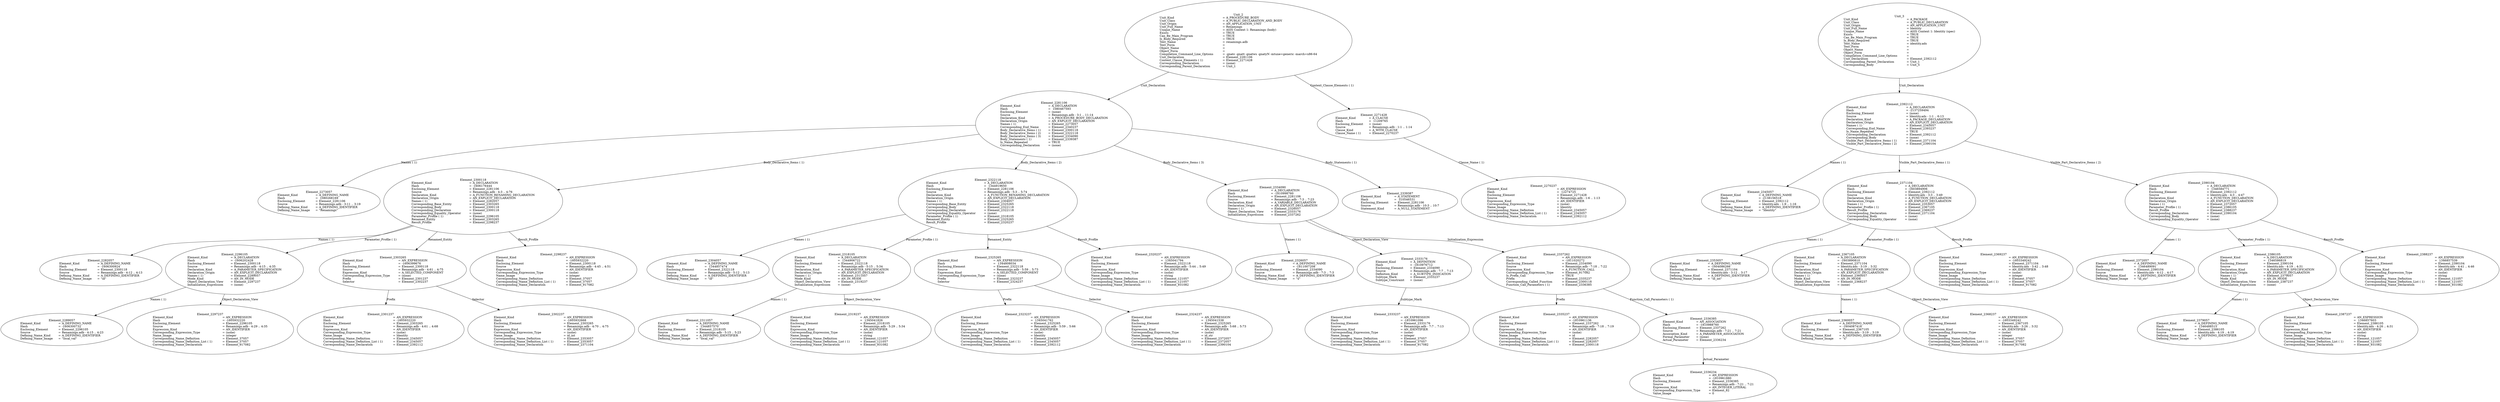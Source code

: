 digraph "renamings.adt" {
  Unit_2 -> Element_2281106
      [ label=Unit_Declaration ];
  Unit_2 -> Element_2271428
      [ label="Context_Clause_Elements ( 1)" ];
  Unit_2
      [ label=<<TABLE BORDER="0" CELLBORDER="0" CELLSPACING="0" CELLPADDING="0"> 
          <TR><TD COLSPAN="3">Unit_2</TD></TR>
          <TR><TD ALIGN="LEFT">Unit_Kind   </TD><TD> = </TD><TD ALIGN="LEFT">A_PROCEDURE_BODY</TD></TR>
          <TR><TD ALIGN="LEFT">Unit_Class   </TD><TD> = </TD><TD ALIGN="LEFT">A_PUBLIC_DECLARATION_AND_BODY</TD></TR>
          <TR><TD ALIGN="LEFT">Unit_Origin   </TD><TD> = </TD><TD ALIGN="LEFT">AN_APPLICATION_UNIT</TD></TR>
          <TR><TD ALIGN="LEFT">Unit_Full_Name    </TD><TD> = </TD><TD ALIGN="LEFT">Renamings</TD></TR>
          <TR><TD ALIGN="LEFT">Unique_Name   </TD><TD> = </TD><TD ALIGN="LEFT">ASIS Context 1: Renamings (body)</TD></TR>
          <TR><TD ALIGN="LEFT">Exists  </TD><TD> = </TD><TD ALIGN="LEFT">TRUE</TD></TR>
          <TR><TD ALIGN="LEFT">Can_Be_Main_Program     </TD><TD> = </TD><TD ALIGN="LEFT">TRUE</TD></TR>
          <TR><TD ALIGN="LEFT">Is_Body_Required     </TD><TD> = </TD><TD ALIGN="LEFT">TRUE</TD></TR>
          <TR><TD ALIGN="LEFT">Text_Name   </TD><TD> = </TD><TD ALIGN="LEFT">renamings.adb</TD></TR>
          <TR><TD ALIGN="LEFT">Text_Form   </TD><TD> = </TD><TD ALIGN="LEFT"></TD></TR>
          <TR><TD ALIGN="LEFT">Object_Name   </TD><TD> = </TD><TD ALIGN="LEFT"></TD></TR>
          <TR><TD ALIGN="LEFT">Object_Form   </TD><TD> = </TD><TD ALIGN="LEFT"></TD></TR>
          <TR><TD ALIGN="LEFT">Compilation_Command_Line_Options         </TD><TD> = </TD><TD ALIGN="LEFT">-gnatc -gnatt -gnatws -gnatyN -mtune=generic -march=x86-64</TD></TR>
          <TR><TD ALIGN="LEFT">Unit_Declaration     </TD><TD> = </TD><TD ALIGN="LEFT">Element_2281106</TD></TR>
          <TR><TD ALIGN="LEFT">Context_Clause_Elements ( 1)        </TD><TD> = </TD><TD ALIGN="LEFT">Element_2271428</TD></TR>
          <TR><TD ALIGN="LEFT">Corresponding_Declaration       </TD><TD> = </TD><TD ALIGN="LEFT">(none)</TD></TR>
          <TR><TD ALIGN="LEFT">Corresponding_Parent_Declaration         </TD><TD> = </TD><TD ALIGN="LEFT">Unit_1</TD></TR>
          </TABLE>> ];
  Element_2271428 -> Element_2270237
      [ label="Clause_Name ( 1)" ];
  Element_2271428
      [ label=<<TABLE BORDER="0" CELLBORDER="0" CELLSPACING="0" CELLPADDING="0"> 
          <TR><TD COLSPAN="3">Element_2271428</TD></TR>
          <TR><TD ALIGN="LEFT">Element_Kind    </TD><TD> = </TD><TD ALIGN="LEFT">A_CLAUSE</TD></TR>
          <TR><TD ALIGN="LEFT">Hash  </TD><TD> = </TD><TD ALIGN="LEFT"> 11209765</TD></TR>
          <TR><TD ALIGN="LEFT">Enclosing_Element     </TD><TD> = </TD><TD ALIGN="LEFT">(none)</TD></TR>
          <TR><TD ALIGN="LEFT">Source  </TD><TD> = </TD><TD ALIGN="LEFT">Renamings.adb - 1:1 .. 1:14</TD></TR>
          <TR><TD ALIGN="LEFT">Clause_Kind   </TD><TD> = </TD><TD ALIGN="LEFT">A_WITH_CLAUSE</TD></TR>
          <TR><TD ALIGN="LEFT">Clause_Name ( 1)     </TD><TD> = </TD><TD ALIGN="LEFT">Element_2270237</TD></TR>
          </TABLE>> ];
  Element_2270237
      [ label=<<TABLE BORDER="0" CELLBORDER="0" CELLSPACING="0" CELLPADDING="0"> 
          <TR><TD COLSPAN="3">Element_2270237</TD></TR>
          <TR><TD ALIGN="LEFT">Element_Kind    </TD><TD> = </TD><TD ALIGN="LEFT">AN_EXPRESSION</TD></TR>
          <TR><TD ALIGN="LEFT">Hash  </TD><TD> = </TD><TD ALIGN="LEFT"> 12274725</TD></TR>
          <TR><TD ALIGN="LEFT">Enclosing_Element     </TD><TD> = </TD><TD ALIGN="LEFT">Element_2271428</TD></TR>
          <TR><TD ALIGN="LEFT">Source  </TD><TD> = </TD><TD ALIGN="LEFT">Renamings.adb - 1:6 .. 1:13</TD></TR>
          <TR><TD ALIGN="LEFT">Expression_Kind    </TD><TD> = </TD><TD ALIGN="LEFT">AN_IDENTIFIER</TD></TR>
          <TR><TD ALIGN="LEFT">Corresponding_Expression_Type        </TD><TD> = </TD><TD ALIGN="LEFT">(none)</TD></TR>
          <TR><TD ALIGN="LEFT">Name_Image   </TD><TD> = </TD><TD ALIGN="LEFT">Identity</TD></TR>
          <TR><TD ALIGN="LEFT">Corresponding_Name_Definition        </TD><TD> = </TD><TD ALIGN="LEFT">Element_2345057</TD></TR>
          <TR><TD ALIGN="LEFT">Corresponding_Name_Definition_List ( 1)          </TD><TD> = </TD><TD ALIGN="LEFT">Element_2345057</TD></TR>
          <TR><TD ALIGN="LEFT">Corresponding_Name_Declaration        </TD><TD> = </TD><TD ALIGN="LEFT">Element_2392112</TD></TR>
          </TABLE>> ];
  Element_2281106 -> Element_2273057
      [ label="Names ( 1)" ];
  Element_2281106 -> Element_2300118
      [ label="Body_Declarative_Items ( 1)" ];
  Element_2281106 -> Element_2322118
      [ label="Body_Declarative_Items ( 2)" ];
  Element_2281106 -> Element_2334090
      [ label="Body_Declarative_Items ( 3)" ];
  Element_2281106 -> Element_2339387
      [ label="Body_Statements ( 1)" ];
  Element_2281106
      [ label=<<TABLE BORDER="0" CELLBORDER="0" CELLSPACING="0" CELLPADDING="0"> 
          <TR><TD COLSPAN="3">Element_2281106</TD></TR>
          <TR><TD ALIGN="LEFT">Element_Kind    </TD><TD> = </TD><TD ALIGN="LEFT">A_DECLARATION</TD></TR>
          <TR><TD ALIGN="LEFT">Hash  </TD><TD> = </TD><TD ALIGN="LEFT"> 1080467593</TD></TR>
          <TR><TD ALIGN="LEFT">Enclosing_Element     </TD><TD> = </TD><TD ALIGN="LEFT">(none)</TD></TR>
          <TR><TD ALIGN="LEFT">Source  </TD><TD> = </TD><TD ALIGN="LEFT">Renamings.adb - 3:1 .. 11:14</TD></TR>
          <TR><TD ALIGN="LEFT">Declaration_Kind     </TD><TD> = </TD><TD ALIGN="LEFT">A_PROCEDURE_BODY_DECLARATION</TD></TR>
          <TR><TD ALIGN="LEFT">Declaration_Origin     </TD><TD> = </TD><TD ALIGN="LEFT">AN_EXPLICIT_DECLARATION</TD></TR>
          <TR><TD ALIGN="LEFT">Names ( 1)   </TD><TD> = </TD><TD ALIGN="LEFT">Element_2273057</TD></TR>
          <TR><TD ALIGN="LEFT">Corresponding_End_Name      </TD><TD> = </TD><TD ALIGN="LEFT">Element_2340237</TD></TR>
          <TR><TD ALIGN="LEFT">Body_Declarative_Items ( 1)       </TD><TD> = </TD><TD ALIGN="LEFT">Element_2300118</TD></TR>
          <TR><TD ALIGN="LEFT">Body_Declarative_Items ( 2)       </TD><TD> = </TD><TD ALIGN="LEFT">Element_2322118</TD></TR>
          <TR><TD ALIGN="LEFT">Body_Declarative_Items ( 3)       </TD><TD> = </TD><TD ALIGN="LEFT">Element_2334090</TD></TR>
          <TR><TD ALIGN="LEFT">Body_Statements ( 1)      </TD><TD> = </TD><TD ALIGN="LEFT">Element_2339387</TD></TR>
          <TR><TD ALIGN="LEFT">Is_Name_Repeated     </TD><TD> = </TD><TD ALIGN="LEFT">TRUE</TD></TR>
          <TR><TD ALIGN="LEFT">Corresponding_Declaration       </TD><TD> = </TD><TD ALIGN="LEFT">(none)</TD></TR>
          </TABLE>> ];
  Element_2273057
      [ label=<<TABLE BORDER="0" CELLBORDER="0" CELLSPACING="0" CELLPADDING="0"> 
          <TR><TD COLSPAN="3">Element_2273057</TD></TR>
          <TR><TD ALIGN="LEFT">Element_Kind    </TD><TD> = </TD><TD ALIGN="LEFT">A_DEFINING_NAME</TD></TR>
          <TR><TD ALIGN="LEFT">Hash  </TD><TD> = </TD><TD ALIGN="LEFT"> 1080268169</TD></TR>
          <TR><TD ALIGN="LEFT">Enclosing_Element     </TD><TD> = </TD><TD ALIGN="LEFT">Element_2281106</TD></TR>
          <TR><TD ALIGN="LEFT">Source  </TD><TD> = </TD><TD ALIGN="LEFT">Renamings.adb - 3:11 .. 3:19</TD></TR>
          <TR><TD ALIGN="LEFT">Defining_Name_Kind     </TD><TD> = </TD><TD ALIGN="LEFT">A_DEFINING_IDENTIFIER</TD></TR>
          <TR><TD ALIGN="LEFT">Defining_Name_Image     </TD><TD> = </TD><TD ALIGN="LEFT">"Renamings"</TD></TR>
          </TABLE>> ];
  Element_2300118 -> Element_2282057
      [ label="Names ( 1)" ];
  Element_2300118 -> Element_2296105
      [ label="Parameter_Profile ( 1)" ];
  Element_2300118 -> Element_2303265
      [ label=Renamed_Entity ];
  Element_2300118 -> Element_2298237
      [ label=Result_Profile ];
  Element_2300118
      [ label=<<TABLE BORDER="0" CELLBORDER="0" CELLSPACING="0" CELLPADDING="0"> 
          <TR><TD COLSPAN="3">Element_2300118</TD></TR>
          <TR><TD ALIGN="LEFT">Element_Kind    </TD><TD> = </TD><TD ALIGN="LEFT">A_DECLARATION</TD></TR>
          <TR><TD ALIGN="LEFT">Hash  </TD><TD> = </TD><TD ALIGN="LEFT">-1606176444</TD></TR>
          <TR><TD ALIGN="LEFT">Enclosing_Element     </TD><TD> = </TD><TD ALIGN="LEFT">Element_2281106</TD></TR>
          <TR><TD ALIGN="LEFT">Source  </TD><TD> = </TD><TD ALIGN="LEFT">Renamings.adb - 4:3 .. 4:76</TD></TR>
          <TR><TD ALIGN="LEFT">Declaration_Kind     </TD><TD> = </TD><TD ALIGN="LEFT">A_FUNCTION_RENAMING_DECLARATION</TD></TR>
          <TR><TD ALIGN="LEFT">Declaration_Origin     </TD><TD> = </TD><TD ALIGN="LEFT">AN_EXPLICIT_DECLARATION</TD></TR>
          <TR><TD ALIGN="LEFT">Names ( 1)   </TD><TD> = </TD><TD ALIGN="LEFT">Element_2282057</TD></TR>
          <TR><TD ALIGN="LEFT">Corresponding_Base_Entity       </TD><TD> = </TD><TD ALIGN="LEFT">Element_2303265</TD></TR>
          <TR><TD ALIGN="LEFT">Corresponding_Body     </TD><TD> = </TD><TD ALIGN="LEFT">Element_2300118</TD></TR>
          <TR><TD ALIGN="LEFT">Corresponding_Declaration       </TD><TD> = </TD><TD ALIGN="LEFT">Element_2300118</TD></TR>
          <TR><TD ALIGN="LEFT">Corresponding_Equality_Operator        </TD><TD> = </TD><TD ALIGN="LEFT">(none)</TD></TR>
          <TR><TD ALIGN="LEFT">Parameter_Profile ( 1)      </TD><TD> = </TD><TD ALIGN="LEFT">Element_2296105</TD></TR>
          <TR><TD ALIGN="LEFT">Renamed_Entity    </TD><TD> = </TD><TD ALIGN="LEFT">Element_2303265</TD></TR>
          <TR><TD ALIGN="LEFT">Result_Profile    </TD><TD> = </TD><TD ALIGN="LEFT">Element_2298237</TD></TR>
          </TABLE>> ];
  Element_2282057
      [ label=<<TABLE BORDER="0" CELLBORDER="0" CELLSPACING="0" CELLPADDING="0"> 
          <TR><TD COLSPAN="3">Element_2282057</TD></TR>
          <TR><TD ALIGN="LEFT">Element_Kind    </TD><TD> = </TD><TD ALIGN="LEFT">A_DEFINING_NAME</TD></TR>
          <TR><TD ALIGN="LEFT">Hash  </TD><TD> = </TD><TD ALIGN="LEFT">-1606300924</TD></TR>
          <TR><TD ALIGN="LEFT">Enclosing_Element     </TD><TD> = </TD><TD ALIGN="LEFT">Element_2300118</TD></TR>
          <TR><TD ALIGN="LEFT">Source  </TD><TD> = </TD><TD ALIGN="LEFT">Renamings.adb - 4:12 .. 4:13</TD></TR>
          <TR><TD ALIGN="LEFT">Defining_Name_Kind     </TD><TD> = </TD><TD ALIGN="LEFT">A_DEFINING_IDENTIFIER</TD></TR>
          <TR><TD ALIGN="LEFT">Defining_Name_Image     </TD><TD> = </TD><TD ALIGN="LEFT">"id"</TD></TR>
          </TABLE>> ];
  Element_2296105 -> Element_2289057
      [ label="Names ( 1)" ];
  Element_2296105 -> Element_2297237
      [ label=Object_Declaration_View ];
  Element_2296105
      [ label=<<TABLE BORDER="0" CELLBORDER="0" CELLSPACING="0" CELLPADDING="0"> 
          <TR><TD COLSPAN="3">Element_2296105</TD></TR>
          <TR><TD ALIGN="LEFT">Element_Kind    </TD><TD> = </TD><TD ALIGN="LEFT">A_DECLARATION</TD></TR>
          <TR><TD ALIGN="LEFT">Hash  </TD><TD> = </TD><TD ALIGN="LEFT">-1606202428</TD></TR>
          <TR><TD ALIGN="LEFT">Enclosing_Element     </TD><TD> = </TD><TD ALIGN="LEFT">Element_2300118</TD></TR>
          <TR><TD ALIGN="LEFT">Source  </TD><TD> = </TD><TD ALIGN="LEFT">Renamings.adb - 4:15 .. 4:35</TD></TR>
          <TR><TD ALIGN="LEFT">Declaration_Kind     </TD><TD> = </TD><TD ALIGN="LEFT">A_PARAMETER_SPECIFICATION</TD></TR>
          <TR><TD ALIGN="LEFT">Declaration_Origin     </TD><TD> = </TD><TD ALIGN="LEFT">AN_EXPLICIT_DECLARATION</TD></TR>
          <TR><TD ALIGN="LEFT">Names ( 1)   </TD><TD> = </TD><TD ALIGN="LEFT">Element_2289057</TD></TR>
          <TR><TD ALIGN="LEFT">Mode_Kind   </TD><TD> = </TD><TD ALIGN="LEFT">AN_IN_MODE</TD></TR>
          <TR><TD ALIGN="LEFT">Object_Declaration_View      </TD><TD> = </TD><TD ALIGN="LEFT">Element_2297237</TD></TR>
          <TR><TD ALIGN="LEFT">Initialization_Expression       </TD><TD> = </TD><TD ALIGN="LEFT">(none)</TD></TR>
          </TABLE>> ];
  Element_2289057
      [ label=<<TABLE BORDER="0" CELLBORDER="0" CELLSPACING="0" CELLPADDING="0"> 
          <TR><TD COLSPAN="3">Element_2289057</TD></TR>
          <TR><TD ALIGN="LEFT">Element_Kind    </TD><TD> = </TD><TD ALIGN="LEFT">A_DEFINING_NAME</TD></TR>
          <TR><TD ALIGN="LEFT">Hash  </TD><TD> = </TD><TD ALIGN="LEFT">-1606300732</TD></TR>
          <TR><TD ALIGN="LEFT">Enclosing_Element     </TD><TD> = </TD><TD ALIGN="LEFT">Element_2296105</TD></TR>
          <TR><TD ALIGN="LEFT">Source  </TD><TD> = </TD><TD ALIGN="LEFT">Renamings.adb - 4:15 .. 4:23</TD></TR>
          <TR><TD ALIGN="LEFT">Defining_Name_Kind     </TD><TD> = </TD><TD ALIGN="LEFT">A_DEFINING_IDENTIFIER</TD></TR>
          <TR><TD ALIGN="LEFT">Defining_Name_Image     </TD><TD> = </TD><TD ALIGN="LEFT">"local_val"</TD></TR>
          </TABLE>> ];
  Element_2297237
      [ label=<<TABLE BORDER="0" CELLBORDER="0" CELLSPACING="0" CELLPADDING="0"> 
          <TR><TD COLSPAN="3">Element_2297237</TD></TR>
          <TR><TD ALIGN="LEFT">Element_Kind    </TD><TD> = </TD><TD ALIGN="LEFT">AN_EXPRESSION</TD></TR>
          <TR><TD ALIGN="LEFT">Hash  </TD><TD> = </TD><TD ALIGN="LEFT">-1605932220</TD></TR>
          <TR><TD ALIGN="LEFT">Enclosing_Element     </TD><TD> = </TD><TD ALIGN="LEFT">Element_2296105</TD></TR>
          <TR><TD ALIGN="LEFT">Source  </TD><TD> = </TD><TD ALIGN="LEFT">Renamings.adb - 4:29 .. 4:35</TD></TR>
          <TR><TD ALIGN="LEFT">Expression_Kind    </TD><TD> = </TD><TD ALIGN="LEFT">AN_IDENTIFIER</TD></TR>
          <TR><TD ALIGN="LEFT">Corresponding_Expression_Type        </TD><TD> = </TD><TD ALIGN="LEFT">(none)</TD></TR>
          <TR><TD ALIGN="LEFT">Name_Image   </TD><TD> = </TD><TD ALIGN="LEFT">integer</TD></TR>
          <TR><TD ALIGN="LEFT">Corresponding_Name_Definition        </TD><TD> = </TD><TD ALIGN="LEFT">Element_37057</TD></TR>
          <TR><TD ALIGN="LEFT">Corresponding_Name_Definition_List ( 1)          </TD><TD> = </TD><TD ALIGN="LEFT">Element_37057</TD></TR>
          <TR><TD ALIGN="LEFT">Corresponding_Name_Declaration        </TD><TD> = </TD><TD ALIGN="LEFT">Element_917082</TD></TR>
          </TABLE>> ];
  Element_2298237
      [ label=<<TABLE BORDER="0" CELLBORDER="0" CELLSPACING="0" CELLPADDING="0"> 
          <TR><TD COLSPAN="3">Element_2298237</TD></TR>
          <TR><TD ALIGN="LEFT">Element_Kind    </TD><TD> = </TD><TD ALIGN="LEFT">AN_EXPRESSION</TD></TR>
          <TR><TD ALIGN="LEFT">Hash  </TD><TD> = </TD><TD ALIGN="LEFT">-1605932220</TD></TR>
          <TR><TD ALIGN="LEFT">Enclosing_Element     </TD><TD> = </TD><TD ALIGN="LEFT">Element_2300118</TD></TR>
          <TR><TD ALIGN="LEFT">Source  </TD><TD> = </TD><TD ALIGN="LEFT">Renamings.adb - 4:45 .. 4:51</TD></TR>
          <TR><TD ALIGN="LEFT">Expression_Kind    </TD><TD> = </TD><TD ALIGN="LEFT">AN_IDENTIFIER</TD></TR>
          <TR><TD ALIGN="LEFT">Corresponding_Expression_Type        </TD><TD> = </TD><TD ALIGN="LEFT">(none)</TD></TR>
          <TR><TD ALIGN="LEFT">Name_Image   </TD><TD> = </TD><TD ALIGN="LEFT">integer</TD></TR>
          <TR><TD ALIGN="LEFT">Corresponding_Name_Definition        </TD><TD> = </TD><TD ALIGN="LEFT">Element_37057</TD></TR>
          <TR><TD ALIGN="LEFT">Corresponding_Name_Definition_List ( 1)          </TD><TD> = </TD><TD ALIGN="LEFT">Element_37057</TD></TR>
          <TR><TD ALIGN="LEFT">Corresponding_Name_Declaration        </TD><TD> = </TD><TD ALIGN="LEFT">Element_917082</TD></TR>
          </TABLE>> ];
  Element_2303265 -> Element_2301237
      [ label=Prefix ];
  Element_2303265 -> Element_2302237
      [ label=Selector ];
  Element_2303265
      [ label=<<TABLE BORDER="0" CELLBORDER="0" CELLSPACING="0" CELLPADDING="0"> 
          <TR><TD COLSPAN="3">Element_2303265</TD></TR>
          <TR><TD ALIGN="LEFT">Element_Kind    </TD><TD> = </TD><TD ALIGN="LEFT">AN_EXPRESSION</TD></TR>
          <TR><TD ALIGN="LEFT">Hash  </TD><TD> = </TD><TD ALIGN="LEFT">-1606399676</TD></TR>
          <TR><TD ALIGN="LEFT">Enclosing_Element     </TD><TD> = </TD><TD ALIGN="LEFT">Element_2300118</TD></TR>
          <TR><TD ALIGN="LEFT">Source  </TD><TD> = </TD><TD ALIGN="LEFT">Renamings.adb - 4:61 .. 4:75</TD></TR>
          <TR><TD ALIGN="LEFT">Expression_Kind    </TD><TD> = </TD><TD ALIGN="LEFT">A_SELECTED_COMPONENT</TD></TR>
          <TR><TD ALIGN="LEFT">Corresponding_Expression_Type        </TD><TD> = </TD><TD ALIGN="LEFT">(none)</TD></TR>
          <TR><TD ALIGN="LEFT">Prefix  </TD><TD> = </TD><TD ALIGN="LEFT">Element_2301237</TD></TR>
          <TR><TD ALIGN="LEFT">Selector   </TD><TD> = </TD><TD ALIGN="LEFT">Element_2302237</TD></TR>
          </TABLE>> ];
  Element_2301237
      [ label=<<TABLE BORDER="0" CELLBORDER="0" CELLSPACING="0" CELLPADDING="0"> 
          <TR><TD COLSPAN="3">Element_2301237</TD></TR>
          <TR><TD ALIGN="LEFT">Element_Kind    </TD><TD> = </TD><TD ALIGN="LEFT">AN_EXPRESSION</TD></TR>
          <TR><TD ALIGN="LEFT">Hash  </TD><TD> = </TD><TD ALIGN="LEFT">-1605932220</TD></TR>
          <TR><TD ALIGN="LEFT">Enclosing_Element     </TD><TD> = </TD><TD ALIGN="LEFT">Element_2303265</TD></TR>
          <TR><TD ALIGN="LEFT">Source  </TD><TD> = </TD><TD ALIGN="LEFT">Renamings.adb - 4:61 .. 4:68</TD></TR>
          <TR><TD ALIGN="LEFT">Expression_Kind    </TD><TD> = </TD><TD ALIGN="LEFT">AN_IDENTIFIER</TD></TR>
          <TR><TD ALIGN="LEFT">Corresponding_Expression_Type        </TD><TD> = </TD><TD ALIGN="LEFT">(none)</TD></TR>
          <TR><TD ALIGN="LEFT">Name_Image   </TD><TD> = </TD><TD ALIGN="LEFT">Identity</TD></TR>
          <TR><TD ALIGN="LEFT">Corresponding_Name_Definition        </TD><TD> = </TD><TD ALIGN="LEFT">Element_2345057</TD></TR>
          <TR><TD ALIGN="LEFT">Corresponding_Name_Definition_List ( 1)          </TD><TD> = </TD><TD ALIGN="LEFT">Element_2345057</TD></TR>
          <TR><TD ALIGN="LEFT">Corresponding_Name_Declaration        </TD><TD> = </TD><TD ALIGN="LEFT">Element_2392112</TD></TR>
          </TABLE>> ];
  Element_2302237
      [ label=<<TABLE BORDER="0" CELLBORDER="0" CELLSPACING="0" CELLPADDING="0"> 
          <TR><TD COLSPAN="3">Element_2302237</TD></TR>
          <TR><TD ALIGN="LEFT">Element_Kind    </TD><TD> = </TD><TD ALIGN="LEFT">AN_EXPRESSION</TD></TR>
          <TR><TD ALIGN="LEFT">Hash  </TD><TD> = </TD><TD ALIGN="LEFT">-1605932668</TD></TR>
          <TR><TD ALIGN="LEFT">Enclosing_Element     </TD><TD> = </TD><TD ALIGN="LEFT">Element_2303265</TD></TR>
          <TR><TD ALIGN="LEFT">Source  </TD><TD> = </TD><TD ALIGN="LEFT">Renamings.adb - 4:70 .. 4:75</TD></TR>
          <TR><TD ALIGN="LEFT">Expression_Kind    </TD><TD> = </TD><TD ALIGN="LEFT">AN_IDENTIFIER</TD></TR>
          <TR><TD ALIGN="LEFT">Corresponding_Expression_Type        </TD><TD> = </TD><TD ALIGN="LEFT">(none)</TD></TR>
          <TR><TD ALIGN="LEFT">Name_Image   </TD><TD> = </TD><TD ALIGN="LEFT">id_int</TD></TR>
          <TR><TD ALIGN="LEFT">Corresponding_Name_Definition        </TD><TD> = </TD><TD ALIGN="LEFT">Element_2353057</TD></TR>
          <TR><TD ALIGN="LEFT">Corresponding_Name_Definition_List ( 1)          </TD><TD> = </TD><TD ALIGN="LEFT">Element_2353057</TD></TR>
          <TR><TD ALIGN="LEFT">Corresponding_Name_Declaration        </TD><TD> = </TD><TD ALIGN="LEFT">Element_2371104</TD></TR>
          </TABLE>> ];
  Element_2322118 -> Element_2304057
      [ label="Names ( 1)" ];
  Element_2322118 -> Element_2318105
      [ label="Parameter_Profile ( 1)" ];
  Element_2322118 -> Element_2325265
      [ label=Renamed_Entity ];
  Element_2322118 -> Element_2320237
      [ label=Result_Profile ];
  Element_2322118
      [ label=<<TABLE BORDER="0" CELLBORDER="0" CELLSPACING="0" CELLPADDING="0"> 
          <TR><TD COLSPAN="3">Element_2322118</TD></TR>
          <TR><TD ALIGN="LEFT">Element_Kind    </TD><TD> = </TD><TD ALIGN="LEFT">A_DECLARATION</TD></TR>
          <TR><TD ALIGN="LEFT">Hash  </TD><TD> = </TD><TD ALIGN="LEFT"> 1344919650</TD></TR>
          <TR><TD ALIGN="LEFT">Enclosing_Element     </TD><TD> = </TD><TD ALIGN="LEFT">Element_2281106</TD></TR>
          <TR><TD ALIGN="LEFT">Source  </TD><TD> = </TD><TD ALIGN="LEFT">Renamings.adb - 5:3 .. 5:74</TD></TR>
          <TR><TD ALIGN="LEFT">Declaration_Kind     </TD><TD> = </TD><TD ALIGN="LEFT">A_FUNCTION_RENAMING_DECLARATION</TD></TR>
          <TR><TD ALIGN="LEFT">Declaration_Origin     </TD><TD> = </TD><TD ALIGN="LEFT">AN_EXPLICIT_DECLARATION</TD></TR>
          <TR><TD ALIGN="LEFT">Names ( 1)   </TD><TD> = </TD><TD ALIGN="LEFT">Element_2304057</TD></TR>
          <TR><TD ALIGN="LEFT">Corresponding_Base_Entity       </TD><TD> = </TD><TD ALIGN="LEFT">Element_2325265</TD></TR>
          <TR><TD ALIGN="LEFT">Corresponding_Body     </TD><TD> = </TD><TD ALIGN="LEFT">Element_2322118</TD></TR>
          <TR><TD ALIGN="LEFT">Corresponding_Declaration       </TD><TD> = </TD><TD ALIGN="LEFT">Element_2322118</TD></TR>
          <TR><TD ALIGN="LEFT">Corresponding_Equality_Operator        </TD><TD> = </TD><TD ALIGN="LEFT">(none)</TD></TR>
          <TR><TD ALIGN="LEFT">Parameter_Profile ( 1)      </TD><TD> = </TD><TD ALIGN="LEFT">Element_2318105</TD></TR>
          <TR><TD ALIGN="LEFT">Renamed_Entity    </TD><TD> = </TD><TD ALIGN="LEFT">Element_2325265</TD></TR>
          <TR><TD ALIGN="LEFT">Result_Profile    </TD><TD> = </TD><TD ALIGN="LEFT">Element_2320237</TD></TR>
          </TABLE>> ];
  Element_2304057
      [ label=<<TABLE BORDER="0" CELLBORDER="0" CELLSPACING="0" CELLPADDING="0"> 
          <TR><TD COLSPAN="3">Element_2304057</TD></TR>
          <TR><TD ALIGN="LEFT">Element_Kind    </TD><TD> = </TD><TD ALIGN="LEFT">A_DEFINING_NAME</TD></TR>
          <TR><TD ALIGN="LEFT">Hash  </TD><TD> = </TD><TD ALIGN="LEFT"> 1344857474</TD></TR>
          <TR><TD ALIGN="LEFT">Enclosing_Element     </TD><TD> = </TD><TD ALIGN="LEFT">Element_2322118</TD></TR>
          <TR><TD ALIGN="LEFT">Source  </TD><TD> = </TD><TD ALIGN="LEFT">Renamings.adb - 5:12 .. 5:13</TD></TR>
          <TR><TD ALIGN="LEFT">Defining_Name_Kind     </TD><TD> = </TD><TD ALIGN="LEFT">A_DEFINING_IDENTIFIER</TD></TR>
          <TR><TD ALIGN="LEFT">Defining_Name_Image     </TD><TD> = </TD><TD ALIGN="LEFT">"id"</TD></TR>
          </TABLE>> ];
  Element_2318105 -> Element_2311057
      [ label="Names ( 1)" ];
  Element_2318105 -> Element_2319237
      [ label=Object_Declaration_View ];
  Element_2318105
      [ label=<<TABLE BORDER="0" CELLBORDER="0" CELLSPACING="0" CELLPADDING="0"> 
          <TR><TD COLSPAN="3">Element_2318105</TD></TR>
          <TR><TD ALIGN="LEFT">Element_Kind    </TD><TD> = </TD><TD ALIGN="LEFT">A_DECLARATION</TD></TR>
          <TR><TD ALIGN="LEFT">Hash  </TD><TD> = </TD><TD ALIGN="LEFT"> 1344906722</TD></TR>
          <TR><TD ALIGN="LEFT">Enclosing_Element     </TD><TD> = </TD><TD ALIGN="LEFT">Element_2322118</TD></TR>
          <TR><TD ALIGN="LEFT">Source  </TD><TD> = </TD><TD ALIGN="LEFT">Renamings.adb - 5:15 .. 5:34</TD></TR>
          <TR><TD ALIGN="LEFT">Declaration_Kind     </TD><TD> = </TD><TD ALIGN="LEFT">A_PARAMETER_SPECIFICATION</TD></TR>
          <TR><TD ALIGN="LEFT">Declaration_Origin     </TD><TD> = </TD><TD ALIGN="LEFT">AN_EXPLICIT_DECLARATION</TD></TR>
          <TR><TD ALIGN="LEFT">Names ( 1)   </TD><TD> = </TD><TD ALIGN="LEFT">Element_2311057</TD></TR>
          <TR><TD ALIGN="LEFT">Mode_Kind   </TD><TD> = </TD><TD ALIGN="LEFT">AN_IN_MODE</TD></TR>
          <TR><TD ALIGN="LEFT">Object_Declaration_View      </TD><TD> = </TD><TD ALIGN="LEFT">Element_2319237</TD></TR>
          <TR><TD ALIGN="LEFT">Initialization_Expression       </TD><TD> = </TD><TD ALIGN="LEFT">(none)</TD></TR>
          </TABLE>> ];
  Element_2311057
      [ label=<<TABLE BORDER="0" CELLBORDER="0" CELLSPACING="0" CELLPADDING="0"> 
          <TR><TD COLSPAN="3">Element_2311057</TD></TR>
          <TR><TD ALIGN="LEFT">Element_Kind    </TD><TD> = </TD><TD ALIGN="LEFT">A_DEFINING_NAME</TD></TR>
          <TR><TD ALIGN="LEFT">Hash  </TD><TD> = </TD><TD ALIGN="LEFT"> 1344857570</TD></TR>
          <TR><TD ALIGN="LEFT">Enclosing_Element     </TD><TD> = </TD><TD ALIGN="LEFT">Element_2318105</TD></TR>
          <TR><TD ALIGN="LEFT">Source  </TD><TD> = </TD><TD ALIGN="LEFT">Renamings.adb - 5:15 .. 5:23</TD></TR>
          <TR><TD ALIGN="LEFT">Defining_Name_Kind     </TD><TD> = </TD><TD ALIGN="LEFT">A_DEFINING_IDENTIFIER</TD></TR>
          <TR><TD ALIGN="LEFT">Defining_Name_Image     </TD><TD> = </TD><TD ALIGN="LEFT">"local_val"</TD></TR>
          </TABLE>> ];
  Element_2319237
      [ label=<<TABLE BORDER="0" CELLBORDER="0" CELLSPACING="0" CELLPADDING="0"> 
          <TR><TD COLSPAN="3">Element_2319237</TD></TR>
          <TR><TD ALIGN="LEFT">Element_Kind    </TD><TD> = </TD><TD ALIGN="LEFT">AN_EXPRESSION</TD></TR>
          <TR><TD ALIGN="LEFT">Hash  </TD><TD> = </TD><TD ALIGN="LEFT"> 1345041826</TD></TR>
          <TR><TD ALIGN="LEFT">Enclosing_Element     </TD><TD> = </TD><TD ALIGN="LEFT">Element_2318105</TD></TR>
          <TR><TD ALIGN="LEFT">Source  </TD><TD> = </TD><TD ALIGN="LEFT">Renamings.adb - 5:29 .. 5:34</TD></TR>
          <TR><TD ALIGN="LEFT">Expression_Kind    </TD><TD> = </TD><TD ALIGN="LEFT">AN_IDENTIFIER</TD></TR>
          <TR><TD ALIGN="LEFT">Corresponding_Expression_Type        </TD><TD> = </TD><TD ALIGN="LEFT">(none)</TD></TR>
          <TR><TD ALIGN="LEFT">Name_Image   </TD><TD> = </TD><TD ALIGN="LEFT">string</TD></TR>
          <TR><TD ALIGN="LEFT">Corresponding_Name_Definition        </TD><TD> = </TD><TD ALIGN="LEFT">Element_121057</TD></TR>
          <TR><TD ALIGN="LEFT">Corresponding_Name_Definition_List ( 1)          </TD><TD> = </TD><TD ALIGN="LEFT">Element_121057</TD></TR>
          <TR><TD ALIGN="LEFT">Corresponding_Name_Declaration        </TD><TD> = </TD><TD ALIGN="LEFT">Element_931082</TD></TR>
          </TABLE>> ];
  Element_2320237
      [ label=<<TABLE BORDER="0" CELLBORDER="0" CELLSPACING="0" CELLPADDING="0"> 
          <TR><TD COLSPAN="3">Element_2320237</TD></TR>
          <TR><TD ALIGN="LEFT">Element_Kind    </TD><TD> = </TD><TD ALIGN="LEFT">AN_EXPRESSION</TD></TR>
          <TR><TD ALIGN="LEFT">Hash  </TD><TD> = </TD><TD ALIGN="LEFT"> 1345041794</TD></TR>
          <TR><TD ALIGN="LEFT">Enclosing_Element     </TD><TD> = </TD><TD ALIGN="LEFT">Element_2322118</TD></TR>
          <TR><TD ALIGN="LEFT">Source  </TD><TD> = </TD><TD ALIGN="LEFT">Renamings.adb - 5:44 .. 5:49</TD></TR>
          <TR><TD ALIGN="LEFT">Expression_Kind    </TD><TD> = </TD><TD ALIGN="LEFT">AN_IDENTIFIER</TD></TR>
          <TR><TD ALIGN="LEFT">Corresponding_Expression_Type        </TD><TD> = </TD><TD ALIGN="LEFT">(none)</TD></TR>
          <TR><TD ALIGN="LEFT">Name_Image   </TD><TD> = </TD><TD ALIGN="LEFT">string</TD></TR>
          <TR><TD ALIGN="LEFT">Corresponding_Name_Definition        </TD><TD> = </TD><TD ALIGN="LEFT">Element_121057</TD></TR>
          <TR><TD ALIGN="LEFT">Corresponding_Name_Definition_List ( 1)          </TD><TD> = </TD><TD ALIGN="LEFT">Element_121057</TD></TR>
          <TR><TD ALIGN="LEFT">Corresponding_Name_Declaration        </TD><TD> = </TD><TD ALIGN="LEFT">Element_931082</TD></TR>
          </TABLE>> ];
  Element_2325265 -> Element_2323237
      [ label=Prefix ];
  Element_2325265 -> Element_2324237
      [ label=Selector ];
  Element_2325265
      [ label=<<TABLE BORDER="0" CELLBORDER="0" CELLSPACING="0" CELLPADDING="0"> 
          <TR><TD COLSPAN="3">Element_2325265</TD></TR>
          <TR><TD ALIGN="LEFT">Element_Kind    </TD><TD> = </TD><TD ALIGN="LEFT">AN_EXPRESSION</TD></TR>
          <TR><TD ALIGN="LEFT">Hash  </TD><TD> = </TD><TD ALIGN="LEFT"> 1344808034</TD></TR>
          <TR><TD ALIGN="LEFT">Enclosing_Element     </TD><TD> = </TD><TD ALIGN="LEFT">Element_2322118</TD></TR>
          <TR><TD ALIGN="LEFT">Source  </TD><TD> = </TD><TD ALIGN="LEFT">Renamings.adb - 5:59 .. 5:73</TD></TR>
          <TR><TD ALIGN="LEFT">Expression_Kind    </TD><TD> = </TD><TD ALIGN="LEFT">A_SELECTED_COMPONENT</TD></TR>
          <TR><TD ALIGN="LEFT">Corresponding_Expression_Type        </TD><TD> = </TD><TD ALIGN="LEFT">(none)</TD></TR>
          <TR><TD ALIGN="LEFT">Prefix  </TD><TD> = </TD><TD ALIGN="LEFT">Element_2323237</TD></TR>
          <TR><TD ALIGN="LEFT">Selector   </TD><TD> = </TD><TD ALIGN="LEFT">Element_2324237</TD></TR>
          </TABLE>> ];
  Element_2323237
      [ label=<<TABLE BORDER="0" CELLBORDER="0" CELLSPACING="0" CELLPADDING="0"> 
          <TR><TD COLSPAN="3">Element_2323237</TD></TR>
          <TR><TD ALIGN="LEFT">Element_Kind    </TD><TD> = </TD><TD ALIGN="LEFT">AN_EXPRESSION</TD></TR>
          <TR><TD ALIGN="LEFT">Hash  </TD><TD> = </TD><TD ALIGN="LEFT"> 1345041762</TD></TR>
          <TR><TD ALIGN="LEFT">Enclosing_Element     </TD><TD> = </TD><TD ALIGN="LEFT">Element_2325265</TD></TR>
          <TR><TD ALIGN="LEFT">Source  </TD><TD> = </TD><TD ALIGN="LEFT">Renamings.adb - 5:59 .. 5:66</TD></TR>
          <TR><TD ALIGN="LEFT">Expression_Kind    </TD><TD> = </TD><TD ALIGN="LEFT">AN_IDENTIFIER</TD></TR>
          <TR><TD ALIGN="LEFT">Corresponding_Expression_Type        </TD><TD> = </TD><TD ALIGN="LEFT">(none)</TD></TR>
          <TR><TD ALIGN="LEFT">Name_Image   </TD><TD> = </TD><TD ALIGN="LEFT">Identity</TD></TR>
          <TR><TD ALIGN="LEFT">Corresponding_Name_Definition        </TD><TD> = </TD><TD ALIGN="LEFT">Element_2345057</TD></TR>
          <TR><TD ALIGN="LEFT">Corresponding_Name_Definition_List ( 1)          </TD><TD> = </TD><TD ALIGN="LEFT">Element_2345057</TD></TR>
          <TR><TD ALIGN="LEFT">Corresponding_Name_Declaration        </TD><TD> = </TD><TD ALIGN="LEFT">Element_2392112</TD></TR>
          </TABLE>> ];
  Element_2324237
      [ label=<<TABLE BORDER="0" CELLBORDER="0" CELLSPACING="0" CELLPADDING="0"> 
          <TR><TD COLSPAN="3">Element_2324237</TD></TR>
          <TR><TD ALIGN="LEFT">Element_Kind    </TD><TD> = </TD><TD ALIGN="LEFT">AN_EXPRESSION</TD></TR>
          <TR><TD ALIGN="LEFT">Hash  </TD><TD> = </TD><TD ALIGN="LEFT"> 1345041538</TD></TR>
          <TR><TD ALIGN="LEFT">Enclosing_Element     </TD><TD> = </TD><TD ALIGN="LEFT">Element_2325265</TD></TR>
          <TR><TD ALIGN="LEFT">Source  </TD><TD> = </TD><TD ALIGN="LEFT">Renamings.adb - 5:68 .. 5:73</TD></TR>
          <TR><TD ALIGN="LEFT">Expression_Kind    </TD><TD> = </TD><TD ALIGN="LEFT">AN_IDENTIFIER</TD></TR>
          <TR><TD ALIGN="LEFT">Corresponding_Expression_Type        </TD><TD> = </TD><TD ALIGN="LEFT">(none)</TD></TR>
          <TR><TD ALIGN="LEFT">Name_Image   </TD><TD> = </TD><TD ALIGN="LEFT">id_str</TD></TR>
          <TR><TD ALIGN="LEFT">Corresponding_Name_Definition        </TD><TD> = </TD><TD ALIGN="LEFT">Element_2372057</TD></TR>
          <TR><TD ALIGN="LEFT">Corresponding_Name_Definition_List ( 1)          </TD><TD> = </TD><TD ALIGN="LEFT">Element_2372057</TD></TR>
          <TR><TD ALIGN="LEFT">Corresponding_Name_Declaration        </TD><TD> = </TD><TD ALIGN="LEFT">Element_2390104</TD></TR>
          </TABLE>> ];
  Element_2334090 -> Element_2326057
      [ label="Names ( 1)" ];
  Element_2334090 -> Element_2333176
      [ label=Object_Declaration_View ];
  Element_2334090 -> Element_2337262
      [ label=Initialization_Expression ];
  Element_2334090
      [ label=<<TABLE BORDER="0" CELLBORDER="0" CELLSPACING="0" CELLPADDING="0"> 
          <TR><TD COLSPAN="3">Element_2334090</TD></TR>
          <TR><TD ALIGN="LEFT">Element_Kind    </TD><TD> = </TD><TD ALIGN="LEFT">A_DECLARATION</TD></TR>
          <TR><TD ALIGN="LEFT">Hash  </TD><TD> = </TD><TD ALIGN="LEFT">-1810998760</TD></TR>
          <TR><TD ALIGN="LEFT">Enclosing_Element     </TD><TD> = </TD><TD ALIGN="LEFT">Element_2281106</TD></TR>
          <TR><TD ALIGN="LEFT">Source  </TD><TD> = </TD><TD ALIGN="LEFT">Renamings.adb - 7:3 .. 7:23</TD></TR>
          <TR><TD ALIGN="LEFT">Declaration_Kind     </TD><TD> = </TD><TD ALIGN="LEFT">A_VARIABLE_DECLARATION</TD></TR>
          <TR><TD ALIGN="LEFT">Declaration_Origin     </TD><TD> = </TD><TD ALIGN="LEFT">AN_EXPLICIT_DECLARATION</TD></TR>
          <TR><TD ALIGN="LEFT">Names ( 1)   </TD><TD> = </TD><TD ALIGN="LEFT">Element_2326057</TD></TR>
          <TR><TD ALIGN="LEFT">Object_Declaration_View      </TD><TD> = </TD><TD ALIGN="LEFT">Element_2333176</TD></TR>
          <TR><TD ALIGN="LEFT">Initialization_Expression       </TD><TD> = </TD><TD ALIGN="LEFT">Element_2337262</TD></TR>
          </TABLE>> ];
  Element_2326057
      [ label=<<TABLE BORDER="0" CELLBORDER="0" CELLSPACING="0" CELLPADDING="0"> 
          <TR><TD COLSPAN="3">Element_2326057</TD></TR>
          <TR><TD ALIGN="LEFT">Element_Kind    </TD><TD> = </TD><TD ALIGN="LEFT">A_DEFINING_NAME</TD></TR>
          <TR><TD ALIGN="LEFT">Hash  </TD><TD> = </TD><TD ALIGN="LEFT">-1811007208</TD></TR>
          <TR><TD ALIGN="LEFT">Enclosing_Element     </TD><TD> = </TD><TD ALIGN="LEFT">Element_2334090</TD></TR>
          <TR><TD ALIGN="LEFT">Source  </TD><TD> = </TD><TD ALIGN="LEFT">Renamings.adb - 7:3 .. 7:3</TD></TR>
          <TR><TD ALIGN="LEFT">Defining_Name_Kind     </TD><TD> = </TD><TD ALIGN="LEFT">A_DEFINING_IDENTIFIER</TD></TR>
          <TR><TD ALIGN="LEFT">Defining_Name_Image     </TD><TD> = </TD><TD ALIGN="LEFT">"x"</TD></TR>
          </TABLE>> ];
  Element_2333176 -> Element_2333237
      [ label=Subtype_Mark ];
  Element_2333176
      [ label=<<TABLE BORDER="0" CELLBORDER="0" CELLSPACING="0" CELLPADDING="0"> 
          <TR><TD COLSPAN="3">Element_2333176</TD></TR>
          <TR><TD ALIGN="LEFT">Element_Kind    </TD><TD> = </TD><TD ALIGN="LEFT">A_DEFINITION</TD></TR>
          <TR><TD ALIGN="LEFT">Hash  </TD><TD> = </TD><TD ALIGN="LEFT">-1810976712</TD></TR>
          <TR><TD ALIGN="LEFT">Enclosing_Element     </TD><TD> = </TD><TD ALIGN="LEFT">Element_2334090</TD></TR>
          <TR><TD ALIGN="LEFT">Source  </TD><TD> = </TD><TD ALIGN="LEFT">Renamings.adb - 7:7 .. 7:13</TD></TR>
          <TR><TD ALIGN="LEFT">Definition_Kind    </TD><TD> = </TD><TD ALIGN="LEFT">A_SUBTYPE_INDICATION</TD></TR>
          <TR><TD ALIGN="LEFT">Subtype_Mark    </TD><TD> = </TD><TD ALIGN="LEFT">Element_2333237</TD></TR>
          <TR><TD ALIGN="LEFT">Subtype_Constraint     </TD><TD> = </TD><TD ALIGN="LEFT">(none)</TD></TR>
          </TABLE>> ];
  Element_2333237
      [ label=<<TABLE BORDER="0" CELLBORDER="0" CELLSPACING="0" CELLPADDING="0"> 
          <TR><TD COLSPAN="3">Element_2333237</TD></TR>
          <TR><TD ALIGN="LEFT">Element_Kind    </TD><TD> = </TD><TD ALIGN="LEFT">AN_EXPRESSION</TD></TR>
          <TR><TD ALIGN="LEFT">Hash  </TD><TD> = </TD><TD ALIGN="LEFT">-1810961096</TD></TR>
          <TR><TD ALIGN="LEFT">Enclosing_Element     </TD><TD> = </TD><TD ALIGN="LEFT">Element_2333176</TD></TR>
          <TR><TD ALIGN="LEFT">Source  </TD><TD> = </TD><TD ALIGN="LEFT">Renamings.adb - 7:7 .. 7:13</TD></TR>
          <TR><TD ALIGN="LEFT">Expression_Kind    </TD><TD> = </TD><TD ALIGN="LEFT">AN_IDENTIFIER</TD></TR>
          <TR><TD ALIGN="LEFT">Corresponding_Expression_Type        </TD><TD> = </TD><TD ALIGN="LEFT">(none)</TD></TR>
          <TR><TD ALIGN="LEFT">Name_Image   </TD><TD> = </TD><TD ALIGN="LEFT">integer</TD></TR>
          <TR><TD ALIGN="LEFT">Corresponding_Name_Definition        </TD><TD> = </TD><TD ALIGN="LEFT">Element_37057</TD></TR>
          <TR><TD ALIGN="LEFT">Corresponding_Name_Definition_List ( 1)          </TD><TD> = </TD><TD ALIGN="LEFT">Element_37057</TD></TR>
          <TR><TD ALIGN="LEFT">Corresponding_Name_Declaration        </TD><TD> = </TD><TD ALIGN="LEFT">Element_917082</TD></TR>
          </TABLE>> ];
  Element_2337262 -> Element_2335237
      [ label=Prefix ];
  Element_2337262 -> Element_2336385
      [ label="Function_Call_Parameters ( 1)" ];
  Element_2337262
      [ label=<<TABLE BORDER="0" CELLBORDER="0" CELLSPACING="0" CELLPADDING="0"> 
          <TR><TD COLSPAN="3">Element_2337262</TD></TR>
          <TR><TD ALIGN="LEFT">Element_Kind    </TD><TD> = </TD><TD ALIGN="LEFT">AN_EXPRESSION</TD></TR>
          <TR><TD ALIGN="LEFT">Hash  </TD><TD> = </TD><TD ALIGN="LEFT">-1811020272</TD></TR>
          <TR><TD ALIGN="LEFT">Enclosing_Element     </TD><TD> = </TD><TD ALIGN="LEFT">Element_2334090</TD></TR>
          <TR><TD ALIGN="LEFT">Source  </TD><TD> = </TD><TD ALIGN="LEFT">Renamings.adb - 7:18 .. 7:22</TD></TR>
          <TR><TD ALIGN="LEFT">Expression_Kind    </TD><TD> = </TD><TD ALIGN="LEFT">A_FUNCTION_CALL</TD></TR>
          <TR><TD ALIGN="LEFT">Corresponding_Expression_Type        </TD><TD> = </TD><TD ALIGN="LEFT">Element_917082</TD></TR>
          <TR><TD ALIGN="LEFT">Is_Prefix_Call    </TD><TD> = </TD><TD ALIGN="LEFT">TRUE</TD></TR>
          <TR><TD ALIGN="LEFT">Prefix  </TD><TD> = </TD><TD ALIGN="LEFT">Element_2335237</TD></TR>
          <TR><TD ALIGN="LEFT">Corresponding_Called_Function        </TD><TD> = </TD><TD ALIGN="LEFT">Element_2300118</TD></TR>
          <TR><TD ALIGN="LEFT">Function_Call_Parameters ( 1)        </TD><TD> = </TD><TD ALIGN="LEFT">Element_2336385</TD></TR>
          </TABLE>> ];
  Element_2335237
      [ label=<<TABLE BORDER="0" CELLBORDER="0" CELLSPACING="0" CELLPADDING="0"> 
          <TR><TD COLSPAN="3">Element_2335237</TD></TR>
          <TR><TD ALIGN="LEFT">Element_Kind    </TD><TD> = </TD><TD ALIGN="LEFT">AN_EXPRESSION</TD></TR>
          <TR><TD ALIGN="LEFT">Hash  </TD><TD> = </TD><TD ALIGN="LEFT">-1810961136</TD></TR>
          <TR><TD ALIGN="LEFT">Enclosing_Element     </TD><TD> = </TD><TD ALIGN="LEFT">Element_2337262</TD></TR>
          <TR><TD ALIGN="LEFT">Source  </TD><TD> = </TD><TD ALIGN="LEFT">Renamings.adb - 7:18 .. 7:19</TD></TR>
          <TR><TD ALIGN="LEFT">Expression_Kind    </TD><TD> = </TD><TD ALIGN="LEFT">AN_IDENTIFIER</TD></TR>
          <TR><TD ALIGN="LEFT">Corresponding_Expression_Type        </TD><TD> = </TD><TD ALIGN="LEFT">(none)</TD></TR>
          <TR><TD ALIGN="LEFT">Name_Image   </TD><TD> = </TD><TD ALIGN="LEFT">id</TD></TR>
          <TR><TD ALIGN="LEFT">Corresponding_Name_Definition        </TD><TD> = </TD><TD ALIGN="LEFT">Element_2282057</TD></TR>
          <TR><TD ALIGN="LEFT">Corresponding_Name_Definition_List ( 1)          </TD><TD> = </TD><TD ALIGN="LEFT">Element_2282057</TD></TR>
          <TR><TD ALIGN="LEFT">Corresponding_Name_Declaration        </TD><TD> = </TD><TD ALIGN="LEFT">Element_2300118</TD></TR>
          </TABLE>> ];
  Element_2336385 -> Element_2336234
      [ label=Actual_Parameter ];
  Element_2336385
      [ label=<<TABLE BORDER="0" CELLBORDER="0" CELLSPACING="0" CELLPADDING="0"> 
          <TR><TD COLSPAN="3">Element_2336385</TD></TR>
          <TR><TD ALIGN="LEFT">Element_Kind    </TD><TD> = </TD><TD ALIGN="LEFT">AN_ASSOCIATION</TD></TR>
          <TR><TD ALIGN="LEFT">Hash  </TD><TD> = </TD><TD ALIGN="LEFT">-1810988760</TD></TR>
          <TR><TD ALIGN="LEFT">Enclosing_Element     </TD><TD> = </TD><TD ALIGN="LEFT">Element_2337262</TD></TR>
          <TR><TD ALIGN="LEFT">Source  </TD><TD> = </TD><TD ALIGN="LEFT">Renamings.adb - 7:21 .. 7:21</TD></TR>
          <TR><TD ALIGN="LEFT">Association_Kind     </TD><TD> = </TD><TD ALIGN="LEFT">A_PARAMETER_ASSOCIATION</TD></TR>
          <TR><TD ALIGN="LEFT">Formal_Parameter     </TD><TD> = </TD><TD ALIGN="LEFT">(none)</TD></TR>
          <TR><TD ALIGN="LEFT">Actual_Parameter     </TD><TD> = </TD><TD ALIGN="LEFT">Element_2336234</TD></TR>
          </TABLE>> ];
  Element_2336234
      [ label=<<TABLE BORDER="0" CELLBORDER="0" CELLSPACING="0" CELLPADDING="0"> 
          <TR><TD COLSPAN="3">Element_2336234</TD></TR>
          <TR><TD ALIGN="LEFT">Element_Kind    </TD><TD> = </TD><TD ALIGN="LEFT">AN_EXPRESSION</TD></TR>
          <TR><TD ALIGN="LEFT">Hash  </TD><TD> = </TD><TD ALIGN="LEFT">-1810961880</TD></TR>
          <TR><TD ALIGN="LEFT">Enclosing_Element     </TD><TD> = </TD><TD ALIGN="LEFT">Element_2336385</TD></TR>
          <TR><TD ALIGN="LEFT">Source  </TD><TD> = </TD><TD ALIGN="LEFT">Renamings.adb - 7:21 .. 7:21</TD></TR>
          <TR><TD ALIGN="LEFT">Expression_Kind    </TD><TD> = </TD><TD ALIGN="LEFT">AN_INTEGER_LITERAL</TD></TR>
          <TR><TD ALIGN="LEFT">Corresponding_Expression_Type        </TD><TD> = </TD><TD ALIGN="LEFT">Element_82</TD></TR>
          <TR><TD ALIGN="LEFT">Value_Image   </TD><TD> = </TD><TD ALIGN="LEFT">0</TD></TR>
          </TABLE>> ];
  Element_2339387
      [ label=<<TABLE BORDER="0" CELLBORDER="0" CELLSPACING="0" CELLPADDING="0"> 
          <TR><TD COLSPAN="3">Element_2339387</TD></TR>
          <TR><TD ALIGN="LEFT">Element_Kind    </TD><TD> = </TD><TD ALIGN="LEFT">A_STATEMENT</TD></TR>
          <TR><TD ALIGN="LEFT">Hash  </TD><TD> = </TD><TD ALIGN="LEFT"> 310546531</TD></TR>
          <TR><TD ALIGN="LEFT">Enclosing_Element     </TD><TD> = </TD><TD ALIGN="LEFT">Element_2281106</TD></TR>
          <TR><TD ALIGN="LEFT">Source  </TD><TD> = </TD><TD ALIGN="LEFT">Renamings.adb - 10:3 .. 10:7</TD></TR>
          <TR><TD ALIGN="LEFT">Statement_Kind    </TD><TD> = </TD><TD ALIGN="LEFT">A_NULL_STATEMENT</TD></TR>
          </TABLE>> ];
  Unit_3 -> Element_2392112
      [ label=Unit_Declaration ];
  Unit_3
      [ label=<<TABLE BORDER="0" CELLBORDER="0" CELLSPACING="0" CELLPADDING="0"> 
          <TR><TD COLSPAN="3">Unit_3</TD></TR>
          <TR><TD ALIGN="LEFT">Unit_Kind   </TD><TD> = </TD><TD ALIGN="LEFT">A_PACKAGE</TD></TR>
          <TR><TD ALIGN="LEFT">Unit_Class   </TD><TD> = </TD><TD ALIGN="LEFT">A_PUBLIC_DECLARATION</TD></TR>
          <TR><TD ALIGN="LEFT">Unit_Origin   </TD><TD> = </TD><TD ALIGN="LEFT">AN_APPLICATION_UNIT</TD></TR>
          <TR><TD ALIGN="LEFT">Unit_Full_Name    </TD><TD> = </TD><TD ALIGN="LEFT">Identity</TD></TR>
          <TR><TD ALIGN="LEFT">Unique_Name   </TD><TD> = </TD><TD ALIGN="LEFT">ASIS Context 1: Identity (spec)</TD></TR>
          <TR><TD ALIGN="LEFT">Exists  </TD><TD> = </TD><TD ALIGN="LEFT">TRUE</TD></TR>
          <TR><TD ALIGN="LEFT">Can_Be_Main_Program     </TD><TD> = </TD><TD ALIGN="LEFT">TRUE</TD></TR>
          <TR><TD ALIGN="LEFT">Is_Body_Required     </TD><TD> = </TD><TD ALIGN="LEFT">TRUE</TD></TR>
          <TR><TD ALIGN="LEFT">Text_Name   </TD><TD> = </TD><TD ALIGN="LEFT">identity.ads</TD></TR>
          <TR><TD ALIGN="LEFT">Text_Form   </TD><TD> = </TD><TD ALIGN="LEFT"></TD></TR>
          <TR><TD ALIGN="LEFT">Object_Name   </TD><TD> = </TD><TD ALIGN="LEFT"></TD></TR>
          <TR><TD ALIGN="LEFT">Object_Form   </TD><TD> = </TD><TD ALIGN="LEFT"></TD></TR>
          <TR><TD ALIGN="LEFT">Compilation_Command_Line_Options         </TD><TD> = </TD><TD ALIGN="LEFT"></TD></TR>
          <TR><TD ALIGN="LEFT">Unit_Declaration     </TD><TD> = </TD><TD ALIGN="LEFT">Element_2392112</TD></TR>
          <TR><TD ALIGN="LEFT">Corresponding_Parent_Declaration         </TD><TD> = </TD><TD ALIGN="LEFT">Unit_1</TD></TR>
          <TR><TD ALIGN="LEFT">Corresponding_Body     </TD><TD> = </TD><TD ALIGN="LEFT">Unit_5</TD></TR>
          </TABLE>> ];
  Element_2392112 -> Element_2345057
      [ label="Names ( 1)" ];
  Element_2392112 -> Element_2371104
      [ label="Visible_Part_Declarative_Items ( 1)" ];
  Element_2392112 -> Element_2390104
      [ label="Visible_Part_Declarative_Items ( 2)" ];
  Element_2392112
      [ label=<<TABLE BORDER="0" CELLBORDER="0" CELLSPACING="0" CELLPADDING="0"> 
          <TR><TD COLSPAN="3">Element_2392112</TD></TR>
          <TR><TD ALIGN="LEFT">Element_Kind    </TD><TD> = </TD><TD ALIGN="LEFT">A_DECLARATION</TD></TR>
          <TR><TD ALIGN="LEFT">Hash  </TD><TD> = </TD><TD ALIGN="LEFT">-2137259494</TD></TR>
          <TR><TD ALIGN="LEFT">Enclosing_Element     </TD><TD> = </TD><TD ALIGN="LEFT">(none)</TD></TR>
          <TR><TD ALIGN="LEFT">Source  </TD><TD> = </TD><TD ALIGN="LEFT">Identity.ads - 1:1 .. 6:13</TD></TR>
          <TR><TD ALIGN="LEFT">Declaration_Kind     </TD><TD> = </TD><TD ALIGN="LEFT">A_PACKAGE_DECLARATION</TD></TR>
          <TR><TD ALIGN="LEFT">Declaration_Origin     </TD><TD> = </TD><TD ALIGN="LEFT">AN_EXPLICIT_DECLARATION</TD></TR>
          <TR><TD ALIGN="LEFT">Names ( 1)   </TD><TD> = </TD><TD ALIGN="LEFT">Element_2345057</TD></TR>
          <TR><TD ALIGN="LEFT">Corresponding_End_Name      </TD><TD> = </TD><TD ALIGN="LEFT">Element_2393237</TD></TR>
          <TR><TD ALIGN="LEFT">Is_Name_Repeated     </TD><TD> = </TD><TD ALIGN="LEFT">TRUE</TD></TR>
          <TR><TD ALIGN="LEFT">Corresponding_Declaration       </TD><TD> = </TD><TD ALIGN="LEFT">Element_2392112</TD></TR>
          <TR><TD ALIGN="LEFT">Corresponding_Body     </TD><TD> = </TD><TD ALIGN="LEFT">(none)</TD></TR>
          <TR><TD ALIGN="LEFT">Visible_Part_Declarative_Items ( 1)         </TD><TD> = </TD><TD ALIGN="LEFT">Element_2371104</TD></TR>
          <TR><TD ALIGN="LEFT">Visible_Part_Declarative_Items ( 2)         </TD><TD> = </TD><TD ALIGN="LEFT">Element_2390104</TD></TR>
          </TABLE>> ];
  Element_2345057
      [ label=<<TABLE BORDER="0" CELLBORDER="0" CELLSPACING="0" CELLPADDING="0"> 
          <TR><TD COLSPAN="3">Element_2345057</TD></TR>
          <TR><TD ALIGN="LEFT">Element_Kind    </TD><TD> = </TD><TD ALIGN="LEFT">A_DEFINING_NAME</TD></TR>
          <TR><TD ALIGN="LEFT">Hash  </TD><TD> = </TD><TD ALIGN="LEFT">-2138156518</TD></TR>
          <TR><TD ALIGN="LEFT">Enclosing_Element     </TD><TD> = </TD><TD ALIGN="LEFT">Element_2392112</TD></TR>
          <TR><TD ALIGN="LEFT">Source  </TD><TD> = </TD><TD ALIGN="LEFT">Identity.ads - 1:9 .. 1:16</TD></TR>
          <TR><TD ALIGN="LEFT">Defining_Name_Kind     </TD><TD> = </TD><TD ALIGN="LEFT">A_DEFINING_IDENTIFIER</TD></TR>
          <TR><TD ALIGN="LEFT">Defining_Name_Image     </TD><TD> = </TD><TD ALIGN="LEFT">"Identity"</TD></TR>
          </TABLE>> ];
  Element_2371104 -> Element_2353057
      [ label="Names ( 1)" ];
  Element_2371104 -> Element_2367105
      [ label="Parameter_Profile ( 1)" ];
  Element_2371104 -> Element_2369237
      [ label=Result_Profile ];
  Element_2371104
      [ label=<<TABLE BORDER="0" CELLBORDER="0" CELLSPACING="0" CELLPADDING="0"> 
          <TR><TD COLSPAN="3">Element_2371104</TD></TR>
          <TR><TD ALIGN="LEFT">Element_Kind    </TD><TD> = </TD><TD ALIGN="LEFT">A_DECLARATION</TD></TR>
          <TR><TD ALIGN="LEFT">Hash  </TD><TD> = </TD><TD ALIGN="LEFT">-1603894906</TD></TR>
          <TR><TD ALIGN="LEFT">Enclosing_Element     </TD><TD> = </TD><TD ALIGN="LEFT">Element_2392112</TD></TR>
          <TR><TD ALIGN="LEFT">Source  </TD><TD> = </TD><TD ALIGN="LEFT">Identity.ads - 3:3 .. 3:49</TD></TR>
          <TR><TD ALIGN="LEFT">Declaration_Kind     </TD><TD> = </TD><TD ALIGN="LEFT">A_FUNCTION_DECLARATION</TD></TR>
          <TR><TD ALIGN="LEFT">Declaration_Origin     </TD><TD> = </TD><TD ALIGN="LEFT">AN_EXPLICIT_DECLARATION</TD></TR>
          <TR><TD ALIGN="LEFT">Names ( 1)   </TD><TD> = </TD><TD ALIGN="LEFT">Element_2353057</TD></TR>
          <TR><TD ALIGN="LEFT">Parameter_Profile ( 1)      </TD><TD> = </TD><TD ALIGN="LEFT">Element_2367105</TD></TR>
          <TR><TD ALIGN="LEFT">Result_Profile    </TD><TD> = </TD><TD ALIGN="LEFT">Element_2369237</TD></TR>
          <TR><TD ALIGN="LEFT">Corresponding_Declaration       </TD><TD> = </TD><TD ALIGN="LEFT">Element_2371104</TD></TR>
          <TR><TD ALIGN="LEFT">Corresponding_Body     </TD><TD> = </TD><TD ALIGN="LEFT">(none)</TD></TR>
          <TR><TD ALIGN="LEFT">Corresponding_Equality_Operator        </TD><TD> = </TD><TD ALIGN="LEFT">(none)</TD></TR>
          </TABLE>> ];
  Element_2353057
      [ label=<<TABLE BORDER="0" CELLBORDER="0" CELLSPACING="0" CELLPADDING="0"> 
          <TR><TD COLSPAN="3">Element_2353057</TD></TR>
          <TR><TD ALIGN="LEFT">Element_Kind    </TD><TD> = </TD><TD ALIGN="LEFT">A_DEFINING_NAME</TD></TR>
          <TR><TD ALIGN="LEFT">Hash  </TD><TD> = </TD><TD ALIGN="LEFT">-1604086266</TD></TR>
          <TR><TD ALIGN="LEFT">Enclosing_Element     </TD><TD> = </TD><TD ALIGN="LEFT">Element_2371104</TD></TR>
          <TR><TD ALIGN="LEFT">Source  </TD><TD> = </TD><TD ALIGN="LEFT">Identity.ads - 3:12 .. 3:17</TD></TR>
          <TR><TD ALIGN="LEFT">Defining_Name_Kind     </TD><TD> = </TD><TD ALIGN="LEFT">A_DEFINING_IDENTIFIER</TD></TR>
          <TR><TD ALIGN="LEFT">Defining_Name_Image     </TD><TD> = </TD><TD ALIGN="LEFT">"id_int"</TD></TR>
          </TABLE>> ];
  Element_2367105 -> Element_2360057
      [ label="Names ( 1)" ];
  Element_2367105 -> Element_2368237
      [ label=Object_Declaration_View ];
  Element_2367105
      [ label=<<TABLE BORDER="0" CELLBORDER="0" CELLSPACING="0" CELLPADDING="0"> 
          <TR><TD COLSPAN="3">Element_2367105</TD></TR>
          <TR><TD ALIGN="LEFT">Element_Kind    </TD><TD> = </TD><TD ALIGN="LEFT">A_DECLARATION</TD></TR>
          <TR><TD ALIGN="LEFT">Hash  </TD><TD> = </TD><TD ALIGN="LEFT">-1603890810</TD></TR>
          <TR><TD ALIGN="LEFT">Enclosing_Element     </TD><TD> = </TD><TD ALIGN="LEFT">Element_2371104</TD></TR>
          <TR><TD ALIGN="LEFT">Source  </TD><TD> = </TD><TD ALIGN="LEFT">Identity.ads - 3:19 .. 3:32</TD></TR>
          <TR><TD ALIGN="LEFT">Declaration_Kind     </TD><TD> = </TD><TD ALIGN="LEFT">A_PARAMETER_SPECIFICATION</TD></TR>
          <TR><TD ALIGN="LEFT">Declaration_Origin     </TD><TD> = </TD><TD ALIGN="LEFT">AN_EXPLICIT_DECLARATION</TD></TR>
          <TR><TD ALIGN="LEFT">Names ( 1)   </TD><TD> = </TD><TD ALIGN="LEFT">Element_2360057</TD></TR>
          <TR><TD ALIGN="LEFT">Mode_Kind   </TD><TD> = </TD><TD ALIGN="LEFT">AN_IN_MODE</TD></TR>
          <TR><TD ALIGN="LEFT">Object_Declaration_View      </TD><TD> = </TD><TD ALIGN="LEFT">Element_2368237</TD></TR>
          <TR><TD ALIGN="LEFT">Initialization_Expression       </TD><TD> = </TD><TD ALIGN="LEFT">(none)</TD></TR>
          </TABLE>> ];
  Element_2360057
      [ label=<<TABLE BORDER="0" CELLBORDER="0" CELLSPACING="0" CELLPADDING="0"> 
          <TR><TD COLSPAN="3">Element_2360057</TD></TR>
          <TR><TD ALIGN="LEFT">Element_Kind    </TD><TD> = </TD><TD ALIGN="LEFT">A_DEFINING_NAME</TD></TR>
          <TR><TD ALIGN="LEFT">Hash  </TD><TD> = </TD><TD ALIGN="LEFT">-1604087418</TD></TR>
          <TR><TD ALIGN="LEFT">Enclosing_Element     </TD><TD> = </TD><TD ALIGN="LEFT">Element_2367105</TD></TR>
          <TR><TD ALIGN="LEFT">Source  </TD><TD> = </TD><TD ALIGN="LEFT">Identity.ads - 3:19 .. 3:19</TD></TR>
          <TR><TD ALIGN="LEFT">Defining_Name_Kind     </TD><TD> = </TD><TD ALIGN="LEFT">A_DEFINING_IDENTIFIER</TD></TR>
          <TR><TD ALIGN="LEFT">Defining_Name_Image     </TD><TD> = </TD><TD ALIGN="LEFT">"x"</TD></TR>
          </TABLE>> ];
  Element_2368237
      [ label=<<TABLE BORDER="0" CELLBORDER="0" CELLSPACING="0" CELLPADDING="0"> 
          <TR><TD COLSPAN="3">Element_2368237</TD></TR>
          <TR><TD ALIGN="LEFT">Element_Kind    </TD><TD> = </TD><TD ALIGN="LEFT">AN_EXPRESSION</TD></TR>
          <TR><TD ALIGN="LEFT">Hash  </TD><TD> = </TD><TD ALIGN="LEFT">-1603349242</TD></TR>
          <TR><TD ALIGN="LEFT">Enclosing_Element     </TD><TD> = </TD><TD ALIGN="LEFT">Element_2367105</TD></TR>
          <TR><TD ALIGN="LEFT">Source  </TD><TD> = </TD><TD ALIGN="LEFT">Identity.ads - 3:26 .. 3:32</TD></TR>
          <TR><TD ALIGN="LEFT">Expression_Kind    </TD><TD> = </TD><TD ALIGN="LEFT">AN_IDENTIFIER</TD></TR>
          <TR><TD ALIGN="LEFT">Corresponding_Expression_Type        </TD><TD> = </TD><TD ALIGN="LEFT">(none)</TD></TR>
          <TR><TD ALIGN="LEFT">Name_Image   </TD><TD> = </TD><TD ALIGN="LEFT">integer</TD></TR>
          <TR><TD ALIGN="LEFT">Corresponding_Name_Definition        </TD><TD> = </TD><TD ALIGN="LEFT">Element_37057</TD></TR>
          <TR><TD ALIGN="LEFT">Corresponding_Name_Definition_List ( 1)          </TD><TD> = </TD><TD ALIGN="LEFT">Element_37057</TD></TR>
          <TR><TD ALIGN="LEFT">Corresponding_Name_Declaration        </TD><TD> = </TD><TD ALIGN="LEFT">Element_917082</TD></TR>
          </TABLE>> ];
  Element_2369237
      [ label=<<TABLE BORDER="0" CELLBORDER="0" CELLSPACING="0" CELLPADDING="0"> 
          <TR><TD COLSPAN="3">Element_2369237</TD></TR>
          <TR><TD ALIGN="LEFT">Element_Kind    </TD><TD> = </TD><TD ALIGN="LEFT">AN_EXPRESSION</TD></TR>
          <TR><TD ALIGN="LEFT">Hash  </TD><TD> = </TD><TD ALIGN="LEFT">-1603349242</TD></TR>
          <TR><TD ALIGN="LEFT">Enclosing_Element     </TD><TD> = </TD><TD ALIGN="LEFT">Element_2371104</TD></TR>
          <TR><TD ALIGN="LEFT">Source  </TD><TD> = </TD><TD ALIGN="LEFT">Identity.ads - 3:42 .. 3:48</TD></TR>
          <TR><TD ALIGN="LEFT">Expression_Kind    </TD><TD> = </TD><TD ALIGN="LEFT">AN_IDENTIFIER</TD></TR>
          <TR><TD ALIGN="LEFT">Corresponding_Expression_Type        </TD><TD> = </TD><TD ALIGN="LEFT">(none)</TD></TR>
          <TR><TD ALIGN="LEFT">Name_Image   </TD><TD> = </TD><TD ALIGN="LEFT">integer</TD></TR>
          <TR><TD ALIGN="LEFT">Corresponding_Name_Definition        </TD><TD> = </TD><TD ALIGN="LEFT">Element_37057</TD></TR>
          <TR><TD ALIGN="LEFT">Corresponding_Name_Definition_List ( 1)          </TD><TD> = </TD><TD ALIGN="LEFT">Element_37057</TD></TR>
          <TR><TD ALIGN="LEFT">Corresponding_Name_Declaration        </TD><TD> = </TD><TD ALIGN="LEFT">Element_917082</TD></TR>
          </TABLE>> ];
  Element_2390104 -> Element_2372057
      [ label="Names ( 1)" ];
  Element_2390104 -> Element_2386105
      [ label="Parameter_Profile ( 1)" ];
  Element_2390104 -> Element_2388237
      [ label=Result_Profile ];
  Element_2390104
      [ label=<<TABLE BORDER="0" CELLBORDER="0" CELLSPACING="0" CELLPADDING="0"> 
          <TR><TD COLSPAN="3">Element_2390104</TD></TR>
          <TR><TD ALIGN="LEFT">Element_Kind    </TD><TD> = </TD><TD ALIGN="LEFT">A_DECLARATION</TD></TR>
          <TR><TD ALIGN="LEFT">Hash  </TD><TD> = </TD><TD ALIGN="LEFT"> 1346584771</TD></TR>
          <TR><TD ALIGN="LEFT">Enclosing_Element     </TD><TD> = </TD><TD ALIGN="LEFT">Element_2392112</TD></TR>
          <TR><TD ALIGN="LEFT">Source  </TD><TD> = </TD><TD ALIGN="LEFT">Identity.ads - 4:3 .. 4:47</TD></TR>
          <TR><TD ALIGN="LEFT">Declaration_Kind     </TD><TD> = </TD><TD ALIGN="LEFT">A_FUNCTION_DECLARATION</TD></TR>
          <TR><TD ALIGN="LEFT">Declaration_Origin     </TD><TD> = </TD><TD ALIGN="LEFT">AN_EXPLICIT_DECLARATION</TD></TR>
          <TR><TD ALIGN="LEFT">Names ( 1)   </TD><TD> = </TD><TD ALIGN="LEFT">Element_2372057</TD></TR>
          <TR><TD ALIGN="LEFT">Parameter_Profile ( 1)      </TD><TD> = </TD><TD ALIGN="LEFT">Element_2386105</TD></TR>
          <TR><TD ALIGN="LEFT">Result_Profile    </TD><TD> = </TD><TD ALIGN="LEFT">Element_2388237</TD></TR>
          <TR><TD ALIGN="LEFT">Corresponding_Declaration       </TD><TD> = </TD><TD ALIGN="LEFT">Element_2390104</TD></TR>
          <TR><TD ALIGN="LEFT">Corresponding_Body     </TD><TD> = </TD><TD ALIGN="LEFT">(none)</TD></TR>
          <TR><TD ALIGN="LEFT">Corresponding_Equality_Operator        </TD><TD> = </TD><TD ALIGN="LEFT">(none)</TD></TR>
          </TABLE>> ];
  Element_2372057
      [ label=<<TABLE BORDER="0" CELLBORDER="0" CELLSPACING="0" CELLPADDING="0"> 
          <TR><TD COLSPAN="3">Element_2372057</TD></TR>
          <TR><TD ALIGN="LEFT">Element_Kind    </TD><TD> = </TD><TD ALIGN="LEFT">A_DEFINING_NAME</TD></TR>
          <TR><TD ALIGN="LEFT">Hash  </TD><TD> = </TD><TD ALIGN="LEFT"> 1346489091</TD></TR>
          <TR><TD ALIGN="LEFT">Enclosing_Element     </TD><TD> = </TD><TD ALIGN="LEFT">Element_2390104</TD></TR>
          <TR><TD ALIGN="LEFT">Source  </TD><TD> = </TD><TD ALIGN="LEFT">Identity.ads - 4:12 .. 4:17</TD></TR>
          <TR><TD ALIGN="LEFT">Defining_Name_Kind     </TD><TD> = </TD><TD ALIGN="LEFT">A_DEFINING_IDENTIFIER</TD></TR>
          <TR><TD ALIGN="LEFT">Defining_Name_Image     </TD><TD> = </TD><TD ALIGN="LEFT">"id_str"</TD></TR>
          </TABLE>> ];
  Element_2386105 -> Element_2379057
      [ label="Names ( 1)" ];
  Element_2386105 -> Element_2387237
      [ label=Object_Declaration_View ];
  Element_2386105
      [ label=<<TABLE BORDER="0" CELLBORDER="0" CELLSPACING="0" CELLPADDING="0"> 
          <TR><TD COLSPAN="3">Element_2386105</TD></TR>
          <TR><TD ALIGN="LEFT">Element_Kind    </TD><TD> = </TD><TD ALIGN="LEFT">A_DECLARATION</TD></TR>
          <TR><TD ALIGN="LEFT">Hash  </TD><TD> = </TD><TD ALIGN="LEFT"> 1346586819</TD></TR>
          <TR><TD ALIGN="LEFT">Enclosing_Element     </TD><TD> = </TD><TD ALIGN="LEFT">Element_2390104</TD></TR>
          <TR><TD ALIGN="LEFT">Source  </TD><TD> = </TD><TD ALIGN="LEFT">Identity.ads - 4:19 .. 4:31</TD></TR>
          <TR><TD ALIGN="LEFT">Declaration_Kind     </TD><TD> = </TD><TD ALIGN="LEFT">A_PARAMETER_SPECIFICATION</TD></TR>
          <TR><TD ALIGN="LEFT">Declaration_Origin     </TD><TD> = </TD><TD ALIGN="LEFT">AN_EXPLICIT_DECLARATION</TD></TR>
          <TR><TD ALIGN="LEFT">Names ( 1)   </TD><TD> = </TD><TD ALIGN="LEFT">Element_2379057</TD></TR>
          <TR><TD ALIGN="LEFT">Mode_Kind   </TD><TD> = </TD><TD ALIGN="LEFT">AN_IN_MODE</TD></TR>
          <TR><TD ALIGN="LEFT">Object_Declaration_View      </TD><TD> = </TD><TD ALIGN="LEFT">Element_2387237</TD></TR>
          <TR><TD ALIGN="LEFT">Initialization_Expression       </TD><TD> = </TD><TD ALIGN="LEFT">(none)</TD></TR>
          </TABLE>> ];
  Element_2379057
      [ label=<<TABLE BORDER="0" CELLBORDER="0" CELLSPACING="0" CELLPADDING="0"> 
          <TR><TD COLSPAN="3">Element_2379057</TD></TR>
          <TR><TD ALIGN="LEFT">Element_Kind    </TD><TD> = </TD><TD ALIGN="LEFT">A_DEFINING_NAME</TD></TR>
          <TR><TD ALIGN="LEFT">Hash  </TD><TD> = </TD><TD ALIGN="LEFT"> 1346488515</TD></TR>
          <TR><TD ALIGN="LEFT">Enclosing_Element     </TD><TD> = </TD><TD ALIGN="LEFT">Element_2386105</TD></TR>
          <TR><TD ALIGN="LEFT">Source  </TD><TD> = </TD><TD ALIGN="LEFT">Identity.ads - 4:19 .. 4:19</TD></TR>
          <TR><TD ALIGN="LEFT">Defining_Name_Kind     </TD><TD> = </TD><TD ALIGN="LEFT">A_DEFINING_IDENTIFIER</TD></TR>
          <TR><TD ALIGN="LEFT">Defining_Name_Image     </TD><TD> = </TD><TD ALIGN="LEFT">"x"</TD></TR>
          </TABLE>> ];
  Element_2387237
      [ label=<<TABLE BORDER="0" CELLBORDER="0" CELLSPACING="0" CELLPADDING="0"> 
          <TR><TD COLSPAN="3">Element_2387237</TD></TR>
          <TR><TD ALIGN="LEFT">Element_Kind    </TD><TD> = </TD><TD ALIGN="LEFT">AN_EXPRESSION</TD></TR>
          <TR><TD ALIGN="LEFT">Hash  </TD><TD> = </TD><TD ALIGN="LEFT"> 1346857603</TD></TR>
          <TR><TD ALIGN="LEFT">Enclosing_Element     </TD><TD> = </TD><TD ALIGN="LEFT">Element_2386105</TD></TR>
          <TR><TD ALIGN="LEFT">Source  </TD><TD> = </TD><TD ALIGN="LEFT">Identity.ads - 4:26 .. 4:31</TD></TR>
          <TR><TD ALIGN="LEFT">Expression_Kind    </TD><TD> = </TD><TD ALIGN="LEFT">AN_IDENTIFIER</TD></TR>
          <TR><TD ALIGN="LEFT">Corresponding_Expression_Type        </TD><TD> = </TD><TD ALIGN="LEFT">(none)</TD></TR>
          <TR><TD ALIGN="LEFT">Name_Image   </TD><TD> = </TD><TD ALIGN="LEFT">string</TD></TR>
          <TR><TD ALIGN="LEFT">Corresponding_Name_Definition        </TD><TD> = </TD><TD ALIGN="LEFT">Element_121057</TD></TR>
          <TR><TD ALIGN="LEFT">Corresponding_Name_Definition_List ( 1)          </TD><TD> = </TD><TD ALIGN="LEFT">Element_121057</TD></TR>
          <TR><TD ALIGN="LEFT">Corresponding_Name_Declaration        </TD><TD> = </TD><TD ALIGN="LEFT">Element_931082</TD></TR>
          </TABLE>> ];
  Element_2388237
      [ label=<<TABLE BORDER="0" CELLBORDER="0" CELLSPACING="0" CELLPADDING="0"> 
          <TR><TD COLSPAN="3">Element_2388237</TD></TR>
          <TR><TD ALIGN="LEFT">Element_Kind    </TD><TD> = </TD><TD ALIGN="LEFT">AN_EXPRESSION</TD></TR>
          <TR><TD ALIGN="LEFT">Hash  </TD><TD> = </TD><TD ALIGN="LEFT"> 1346857539</TD></TR>
          <TR><TD ALIGN="LEFT">Enclosing_Element     </TD><TD> = </TD><TD ALIGN="LEFT">Element_2390104</TD></TR>
          <TR><TD ALIGN="LEFT">Source  </TD><TD> = </TD><TD ALIGN="LEFT">Identity.ads - 4:41 .. 4:46</TD></TR>
          <TR><TD ALIGN="LEFT">Expression_Kind    </TD><TD> = </TD><TD ALIGN="LEFT">AN_IDENTIFIER</TD></TR>
          <TR><TD ALIGN="LEFT">Corresponding_Expression_Type        </TD><TD> = </TD><TD ALIGN="LEFT">(none)</TD></TR>
          <TR><TD ALIGN="LEFT">Name_Image   </TD><TD> = </TD><TD ALIGN="LEFT">string</TD></TR>
          <TR><TD ALIGN="LEFT">Corresponding_Name_Definition        </TD><TD> = </TD><TD ALIGN="LEFT">Element_121057</TD></TR>
          <TR><TD ALIGN="LEFT">Corresponding_Name_Definition_List ( 1)          </TD><TD> = </TD><TD ALIGN="LEFT">Element_121057</TD></TR>
          <TR><TD ALIGN="LEFT">Corresponding_Name_Declaration        </TD><TD> = </TD><TD ALIGN="LEFT">Element_931082</TD></TR>
          </TABLE>> ]
}

